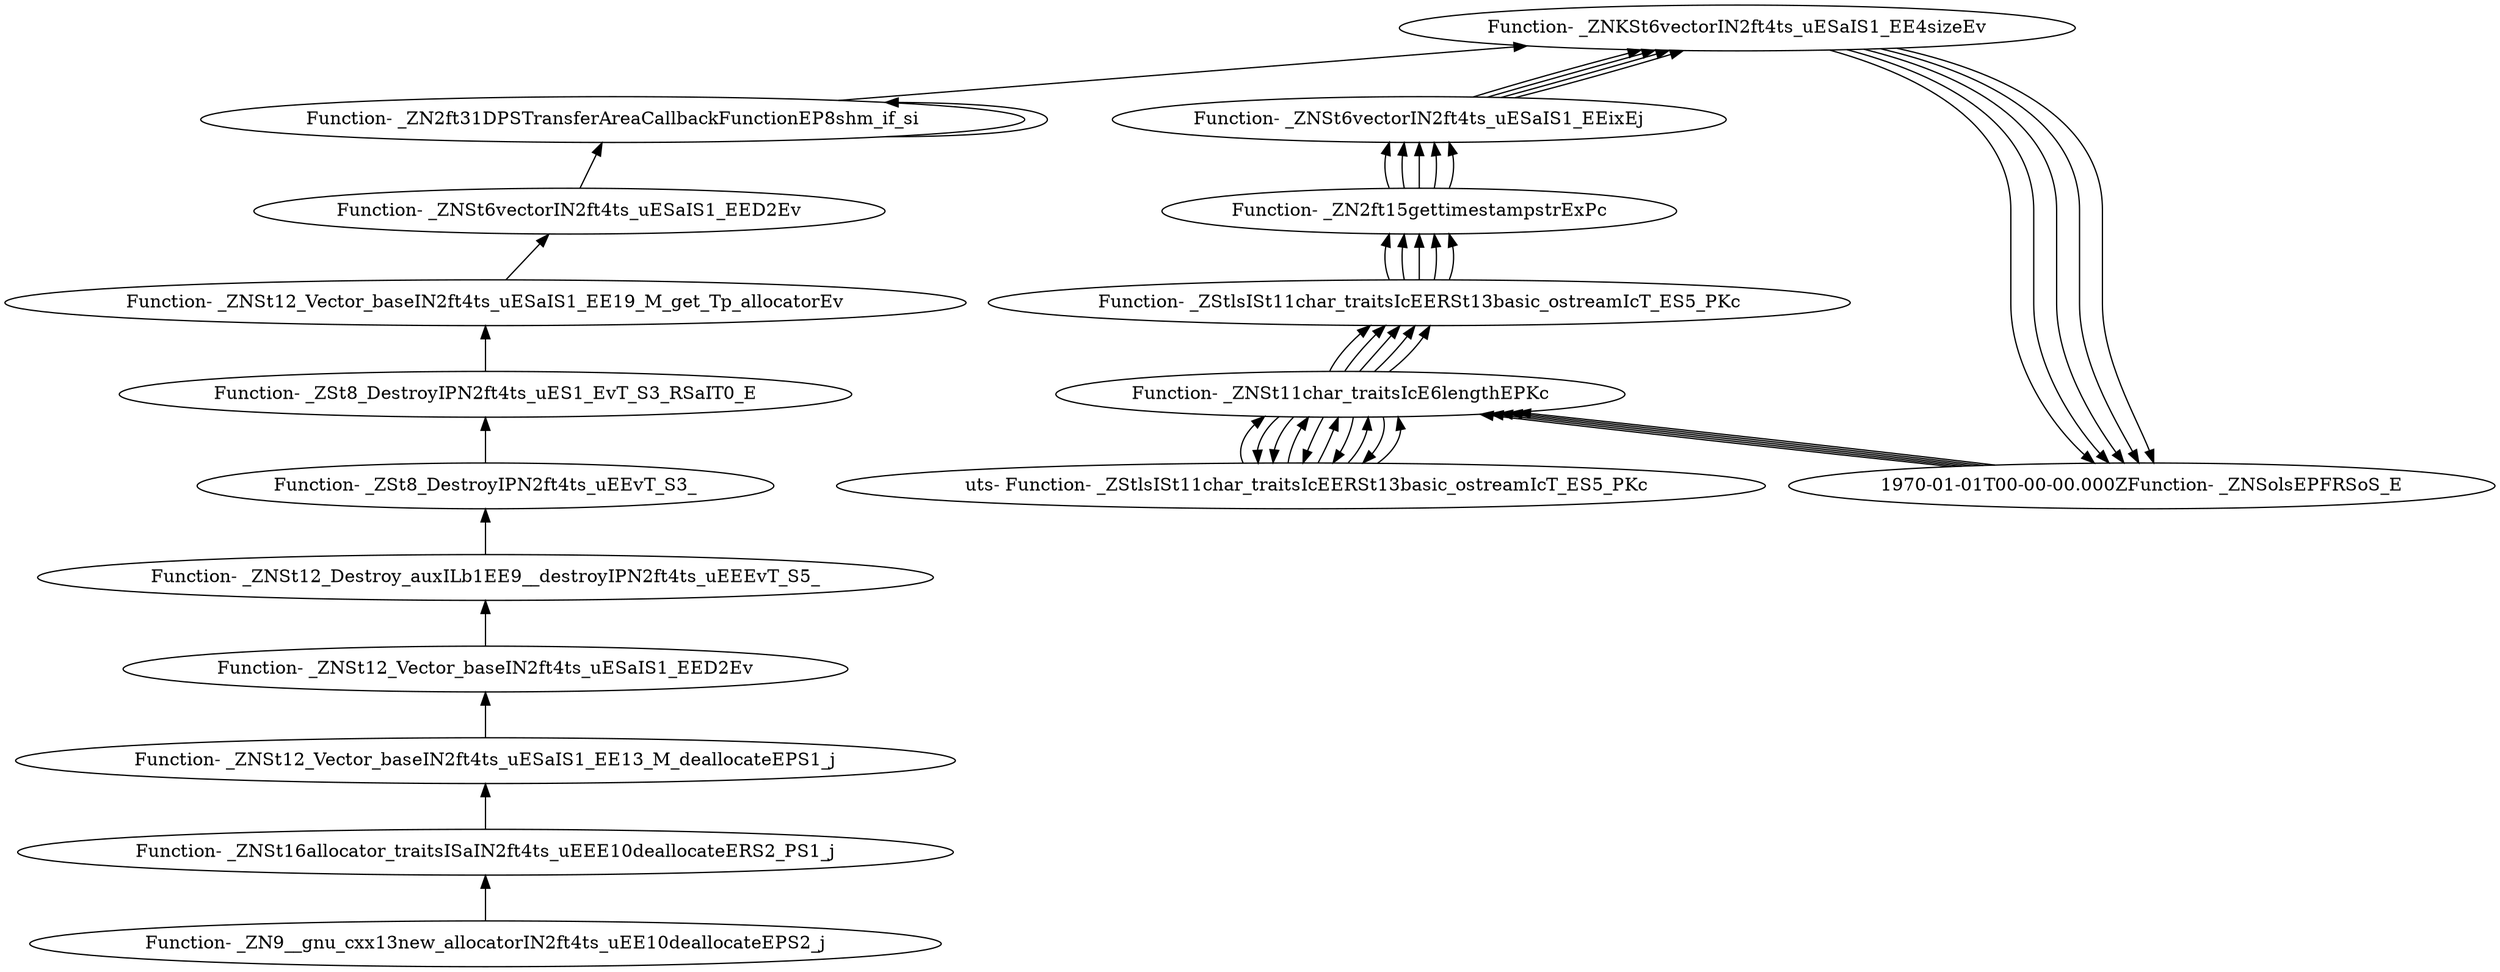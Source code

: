 digraph {
	"Function- _ZN9__gnu_cxx13new_allocatorIN2ft4ts_uEE10deallocateEPS2_j"
	"Function- _ZNSt16allocator_traitsISaIN2ft4ts_uEEE10deallocateERS2_PS1_j"
	"Function- _ZNSt16allocator_traitsISaIN2ft4ts_uEEE10deallocateERS2_PS1_j" -> "Function- _ZN9__gnu_cxx13new_allocatorIN2ft4ts_uEE10deallocateEPS2_j" [dir=back]
	"Function- _ZNSt12_Vector_baseIN2ft4ts_uESaIS1_EE13_M_deallocateEPS1_j"
	"Function- _ZNSt12_Vector_baseIN2ft4ts_uESaIS1_EE13_M_deallocateEPS1_j" -> "Function- _ZNSt16allocator_traitsISaIN2ft4ts_uEEE10deallocateERS2_PS1_j" [dir=back]
	"Function- _ZNSt12_Vector_baseIN2ft4ts_uESaIS1_EED2Ev"
	"Function- _ZNSt12_Vector_baseIN2ft4ts_uESaIS1_EED2Ev" -> "Function- _ZNSt12_Vector_baseIN2ft4ts_uESaIS1_EE13_M_deallocateEPS1_j" [dir=back]
	"Function- _ZNSt12_Destroy_auxILb1EE9__destroyIPN2ft4ts_uEEEvT_S5_"
	"Function- _ZNSt12_Destroy_auxILb1EE9__destroyIPN2ft4ts_uEEEvT_S5_" -> "Function- _ZNSt12_Vector_baseIN2ft4ts_uESaIS1_EED2Ev" [dir=back]
	"Function- _ZSt8_DestroyIPN2ft4ts_uEEvT_S3_"
	"Function- _ZSt8_DestroyIPN2ft4ts_uEEvT_S3_" -> "Function- _ZNSt12_Destroy_auxILb1EE9__destroyIPN2ft4ts_uEEEvT_S5_" [dir=back]
	"Function- _ZSt8_DestroyIPN2ft4ts_uES1_EvT_S3_RSaIT0_E"
	"Function- _ZSt8_DestroyIPN2ft4ts_uES1_EvT_S3_RSaIT0_E" -> "Function- _ZSt8_DestroyIPN2ft4ts_uEEvT_S3_" [dir=back]
	"Function- _ZNSt12_Vector_baseIN2ft4ts_uESaIS1_EE19_M_get_Tp_allocatorEv"
	"Function- _ZNSt12_Vector_baseIN2ft4ts_uESaIS1_EE19_M_get_Tp_allocatorEv" -> "Function- _ZSt8_DestroyIPN2ft4ts_uES1_EvT_S3_RSaIT0_E" [dir=back]
	"Function- _ZNSt6vectorIN2ft4ts_uESaIS1_EED2Ev"
	"Function- _ZNSt6vectorIN2ft4ts_uESaIS1_EED2Ev" -> "Function- _ZNSt12_Vector_baseIN2ft4ts_uESaIS1_EE19_M_get_Tp_allocatorEv" [dir=back]
	"Function- _ZN2ft31DPSTransferAreaCallbackFunctionEP8shm_if_si"
	"Function- _ZN2ft31DPSTransferAreaCallbackFunctionEP8shm_if_si" -> "Function- _ZNSt6vectorIN2ft4ts_uESaIS1_EED2Ev" [dir=back]
	"Function- _ZN2ft31DPSTransferAreaCallbackFunctionEP8shm_if_si"
	"Function- _ZN2ft31DPSTransferAreaCallbackFunctionEP8shm_if_si" -> "Function- _ZN2ft31DPSTransferAreaCallbackFunctionEP8shm_if_si" [dir=back]
	"Function- _ZNKSt6vectorIN2ft4ts_uESaIS1_EE4sizeEv"
	"Function- _ZNKSt6vectorIN2ft4ts_uESaIS1_EE4sizeEv" -> "Function- _ZN2ft31DPSTransferAreaCallbackFunctionEP8shm_if_si" [dir=back]
	"1970-01-01T00-00-00.000ZFunction- _ZNSolsEPFRSoS_E"
	"1970-01-01T00-00-00.000ZFunction- _ZNSolsEPFRSoS_E" -> "Function- _ZNKSt6vectorIN2ft4ts_uESaIS1_EE4sizeEv" [dir=back]
	"Function- _ZNSt11char_traitsIcE6lengthEPKc"
	"Function- _ZNSt11char_traitsIcE6lengthEPKc" -> "1970-01-01T00-00-00.000ZFunction- _ZNSolsEPFRSoS_E" [dir=back]
	"  uts- Function- _ZStlsISt11char_traitsIcEERSt13basic_ostreamIcT_ES5_PKc"
	"  uts- Function- _ZStlsISt11char_traitsIcEERSt13basic_ostreamIcT_ES5_PKc" -> "Function- _ZNSt11char_traitsIcE6lengthEPKc" [dir=back]
	"Function- _ZNSt11char_traitsIcE6lengthEPKc"
	"Function- _ZNSt11char_traitsIcE6lengthEPKc" -> "  uts- Function- _ZStlsISt11char_traitsIcEERSt13basic_ostreamIcT_ES5_PKc" [dir=back]
	"Function- _ZStlsISt11char_traitsIcEERSt13basic_ostreamIcT_ES5_PKc"
	"Function- _ZStlsISt11char_traitsIcEERSt13basic_ostreamIcT_ES5_PKc" -> "Function- _ZNSt11char_traitsIcE6lengthEPKc" [dir=back]
	"Function- _ZN2ft15gettimestampstrExPc"
	"Function- _ZN2ft15gettimestampstrExPc" -> "Function- _ZStlsISt11char_traitsIcEERSt13basic_ostreamIcT_ES5_PKc" [dir=back]
	"Function- _ZNSt6vectorIN2ft4ts_uESaIS1_EEixEj"
	"Function- _ZNSt6vectorIN2ft4ts_uESaIS1_EEixEj" -> "Function- _ZN2ft15gettimestampstrExPc" [dir=back]
	"Function- _ZNKSt6vectorIN2ft4ts_uESaIS1_EE4sizeEv"
	"Function- _ZNKSt6vectorIN2ft4ts_uESaIS1_EE4sizeEv" -> "Function- _ZNSt6vectorIN2ft4ts_uESaIS1_EEixEj" [dir=back]
	"1970-01-01T00-00-00.000ZFunction- _ZNSolsEPFRSoS_E"
	"1970-01-01T00-00-00.000ZFunction- _ZNSolsEPFRSoS_E" -> "Function- _ZNKSt6vectorIN2ft4ts_uESaIS1_EE4sizeEv" [dir=back]
	"Function- _ZNSt11char_traitsIcE6lengthEPKc"
	"Function- _ZNSt11char_traitsIcE6lengthEPKc" -> "1970-01-01T00-00-00.000ZFunction- _ZNSolsEPFRSoS_E" [dir=back]
	"  uts- Function- _ZStlsISt11char_traitsIcEERSt13basic_ostreamIcT_ES5_PKc"
	"  uts- Function- _ZStlsISt11char_traitsIcEERSt13basic_ostreamIcT_ES5_PKc" -> "Function- _ZNSt11char_traitsIcE6lengthEPKc" [dir=back]
	"Function- _ZNSt11char_traitsIcE6lengthEPKc"
	"Function- _ZNSt11char_traitsIcE6lengthEPKc" -> "  uts- Function- _ZStlsISt11char_traitsIcEERSt13basic_ostreamIcT_ES5_PKc" [dir=back]
	"Function- _ZStlsISt11char_traitsIcEERSt13basic_ostreamIcT_ES5_PKc"
	"Function- _ZStlsISt11char_traitsIcEERSt13basic_ostreamIcT_ES5_PKc" -> "Function- _ZNSt11char_traitsIcE6lengthEPKc" [dir=back]
	"Function- _ZN2ft15gettimestampstrExPc"
	"Function- _ZN2ft15gettimestampstrExPc" -> "Function- _ZStlsISt11char_traitsIcEERSt13basic_ostreamIcT_ES5_PKc" [dir=back]
	"Function- _ZNSt6vectorIN2ft4ts_uESaIS1_EEixEj"
	"Function- _ZNSt6vectorIN2ft4ts_uESaIS1_EEixEj" -> "Function- _ZN2ft15gettimestampstrExPc" [dir=back]
	"Function- _ZNKSt6vectorIN2ft4ts_uESaIS1_EE4sizeEv"
	"Function- _ZNKSt6vectorIN2ft4ts_uESaIS1_EE4sizeEv" -> "Function- _ZNSt6vectorIN2ft4ts_uESaIS1_EEixEj" [dir=back]
	"1970-01-01T00-00-00.000ZFunction- _ZNSolsEPFRSoS_E"
	"1970-01-01T00-00-00.000ZFunction- _ZNSolsEPFRSoS_E" -> "Function- _ZNKSt6vectorIN2ft4ts_uESaIS1_EE4sizeEv" [dir=back]
	"Function- _ZNSt11char_traitsIcE6lengthEPKc"
	"Function- _ZNSt11char_traitsIcE6lengthEPKc" -> "1970-01-01T00-00-00.000ZFunction- _ZNSolsEPFRSoS_E" [dir=back]
	"  uts- Function- _ZStlsISt11char_traitsIcEERSt13basic_ostreamIcT_ES5_PKc"
	"  uts- Function- _ZStlsISt11char_traitsIcEERSt13basic_ostreamIcT_ES5_PKc" -> "Function- _ZNSt11char_traitsIcE6lengthEPKc" [dir=back]
	"Function- _ZNSt11char_traitsIcE6lengthEPKc"
	"Function- _ZNSt11char_traitsIcE6lengthEPKc" -> "  uts- Function- _ZStlsISt11char_traitsIcEERSt13basic_ostreamIcT_ES5_PKc" [dir=back]
	"Function- _ZStlsISt11char_traitsIcEERSt13basic_ostreamIcT_ES5_PKc"
	"Function- _ZStlsISt11char_traitsIcEERSt13basic_ostreamIcT_ES5_PKc" -> "Function- _ZNSt11char_traitsIcE6lengthEPKc" [dir=back]
	"Function- _ZN2ft15gettimestampstrExPc"
	"Function- _ZN2ft15gettimestampstrExPc" -> "Function- _ZStlsISt11char_traitsIcEERSt13basic_ostreamIcT_ES5_PKc" [dir=back]
	"Function- _ZNSt6vectorIN2ft4ts_uESaIS1_EEixEj"
	"Function- _ZNSt6vectorIN2ft4ts_uESaIS1_EEixEj" -> "Function- _ZN2ft15gettimestampstrExPc" [dir=back]
	"Function- _ZNKSt6vectorIN2ft4ts_uESaIS1_EE4sizeEv"
	"Function- _ZNKSt6vectorIN2ft4ts_uESaIS1_EE4sizeEv" -> "Function- _ZNSt6vectorIN2ft4ts_uESaIS1_EEixEj" [dir=back]
	"1970-01-01T00-00-00.000ZFunction- _ZNSolsEPFRSoS_E"
	"1970-01-01T00-00-00.000ZFunction- _ZNSolsEPFRSoS_E" -> "Function- _ZNKSt6vectorIN2ft4ts_uESaIS1_EE4sizeEv" [dir=back]
	"Function- _ZNSt11char_traitsIcE6lengthEPKc"
	"Function- _ZNSt11char_traitsIcE6lengthEPKc" -> "1970-01-01T00-00-00.000ZFunction- _ZNSolsEPFRSoS_E" [dir=back]
	"  uts- Function- _ZStlsISt11char_traitsIcEERSt13basic_ostreamIcT_ES5_PKc"
	"  uts- Function- _ZStlsISt11char_traitsIcEERSt13basic_ostreamIcT_ES5_PKc" -> "Function- _ZNSt11char_traitsIcE6lengthEPKc" [dir=back]
	"Function- _ZNSt11char_traitsIcE6lengthEPKc"
	"Function- _ZNSt11char_traitsIcE6lengthEPKc" -> "  uts- Function- _ZStlsISt11char_traitsIcEERSt13basic_ostreamIcT_ES5_PKc" [dir=back]
	"Function- _ZStlsISt11char_traitsIcEERSt13basic_ostreamIcT_ES5_PKc"
	"Function- _ZStlsISt11char_traitsIcEERSt13basic_ostreamIcT_ES5_PKc" -> "Function- _ZNSt11char_traitsIcE6lengthEPKc" [dir=back]
	"Function- _ZN2ft15gettimestampstrExPc"
	"Function- _ZN2ft15gettimestampstrExPc" -> "Function- _ZStlsISt11char_traitsIcEERSt13basic_ostreamIcT_ES5_PKc" [dir=back]
	"Function- _ZNSt6vectorIN2ft4ts_uESaIS1_EEixEj"
	"Function- _ZNSt6vectorIN2ft4ts_uESaIS1_EEixEj" -> "Function- _ZN2ft15gettimestampstrExPc" [dir=back]
	"Function- _ZNKSt6vectorIN2ft4ts_uESaIS1_EE4sizeEv"
	"Function- _ZNKSt6vectorIN2ft4ts_uESaIS1_EE4sizeEv" -> "Function- _ZNSt6vectorIN2ft4ts_uESaIS1_EEixEj" [dir=back]
	"1970-01-01T00-00-00.000ZFunction- _ZNSolsEPFRSoS_E"
	"1970-01-01T00-00-00.000ZFunction- _ZNSolsEPFRSoS_E" -> "Function- _ZNKSt6vectorIN2ft4ts_uESaIS1_EE4sizeEv" [dir=back]
	"Function- _ZNSt11char_traitsIcE6lengthEPKc"
	"Function- _ZNSt11char_traitsIcE6lengthEPKc" -> "1970-01-01T00-00-00.000ZFunction- _ZNSolsEPFRSoS_E" [dir=back]
	"  uts- Function- _ZStlsISt11char_traitsIcEERSt13basic_ostreamIcT_ES5_PKc"
	"  uts- Function- _ZStlsISt11char_traitsIcEERSt13basic_ostreamIcT_ES5_PKc" -> "Function- _ZNSt11char_traitsIcE6lengthEPKc" [dir=back]
	"Function- _ZNSt11char_traitsIcE6lengthEPKc"
	"Function- _ZNSt11char_traitsIcE6lengthEPKc" -> "  uts- Function- _ZStlsISt11char_traitsIcEERSt13basic_ostreamIcT_ES5_PKc" [dir=back]
	"Function- _ZStlsISt11char_traitsIcEERSt13basic_ostreamIcT_ES5_PKc"
	"Function- _ZStlsISt11char_traitsIcEERSt13basic_ostreamIcT_ES5_PKc" -> "Function- _ZNSt11char_traitsIcE6lengthEPKc" [dir=back]
	"Function- _ZN2ft15gettimestampstrExPc"
	"Function- _ZN2ft15gettimestampstrExPc" -> "Function- _ZStlsISt11char_traitsIcEERSt13basic_ostreamIcT_ES5_PKc" [dir=back]
	"Function- _ZNSt6vectorIN2ft4ts_uESaIS1_EEixEj"
	"Function- _ZNSt6vectorIN2ft4ts_uESaIS1_EEixEj" -> "Function- _ZN2ft15gettimestampstrExPc" [dir=back]
}

